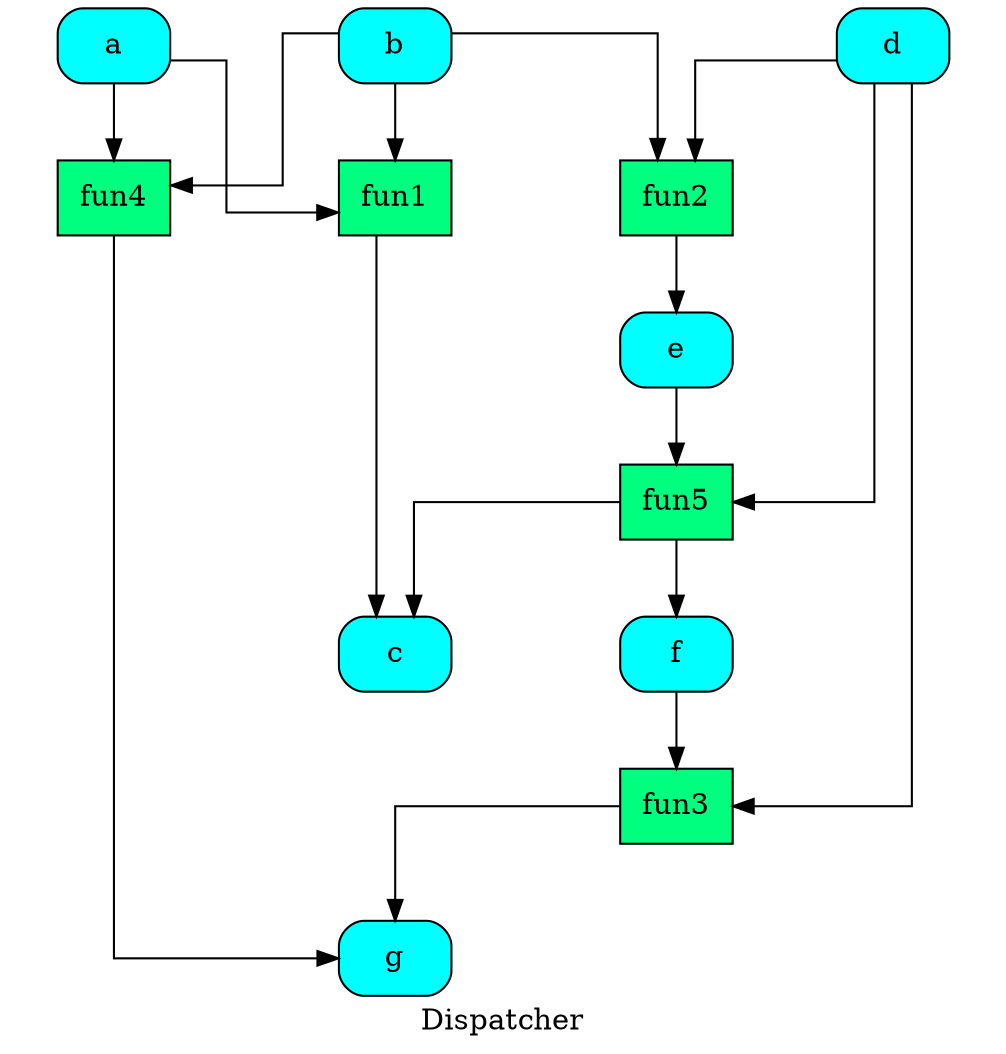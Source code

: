 digraph Dispatcher {
	graph [ratio=1]
	node [style=filled]
	splines = ortho
	label = "Dispatcher"
		"Dispatcher_-1175269246483043839" [label="{ fun2  }" fillcolor=springgreen shape=record]
		"Dispatcher_-7525193253846915964" [label="{ c  }" fillcolor=cyan shape=Mrecord]
		"Dispatcher_-4863238121632644504" [label="{ b  }" fillcolor=cyan shape=Mrecord]
		Dispatcher_5521972006104861321 [label="{ f  }" fillcolor=cyan shape=Mrecord]
		Dispatcher_2204486394149653195 [label="{ d  }" fillcolor=cyan shape=Mrecord]
		Dispatcher_8721549986406843372 [label="{ fun1  }" fillcolor=springgreen shape=record]
		Dispatcher_4981037571873279982 [label="{ g  }" fillcolor=cyan shape=Mrecord]
		Dispatcher_4594180860112426992 [label="{ fun5  }" fillcolor=springgreen shape=record]
		Dispatcher_3792172323805075150 [label="{ fun3  }" fillcolor=springgreen shape=record]
		Dispatcher_5281915415694126460 [label="{ a  }" fillcolor=cyan shape=Mrecord]
		Dispatcher_7743958079038773021 [label="{ e  }" fillcolor=cyan shape=Mrecord]
		"Dispatcher_-4647467076432825377" [label="{ fun4  }" fillcolor=springgreen shape=record]
			"Dispatcher_-1175269246483043839" -> Dispatcher_7743958079038773021
			"Dispatcher_-4863238121632644504" -> "Dispatcher_-1175269246483043839"
			"Dispatcher_-4863238121632644504" -> Dispatcher_8721549986406843372
			"Dispatcher_-4863238121632644504" -> "Dispatcher_-4647467076432825377"
			Dispatcher_5521972006104861321 -> Dispatcher_3792172323805075150
			Dispatcher_2204486394149653195 -> Dispatcher_4594180860112426992
			Dispatcher_2204486394149653195 -> "Dispatcher_-1175269246483043839"
			Dispatcher_2204486394149653195 -> Dispatcher_3792172323805075150
			Dispatcher_8721549986406843372 -> "Dispatcher_-7525193253846915964"
			Dispatcher_4594180860112426992 -> Dispatcher_5521972006104861321
			Dispatcher_4594180860112426992 -> "Dispatcher_-7525193253846915964"
			Dispatcher_3792172323805075150 -> Dispatcher_4981037571873279982
			Dispatcher_5281915415694126460 -> Dispatcher_8721549986406843372
			Dispatcher_5281915415694126460 -> "Dispatcher_-4647467076432825377"
			Dispatcher_7743958079038773021 -> Dispatcher_4594180860112426992
			"Dispatcher_-4647467076432825377" -> Dispatcher_4981037571873279982
}